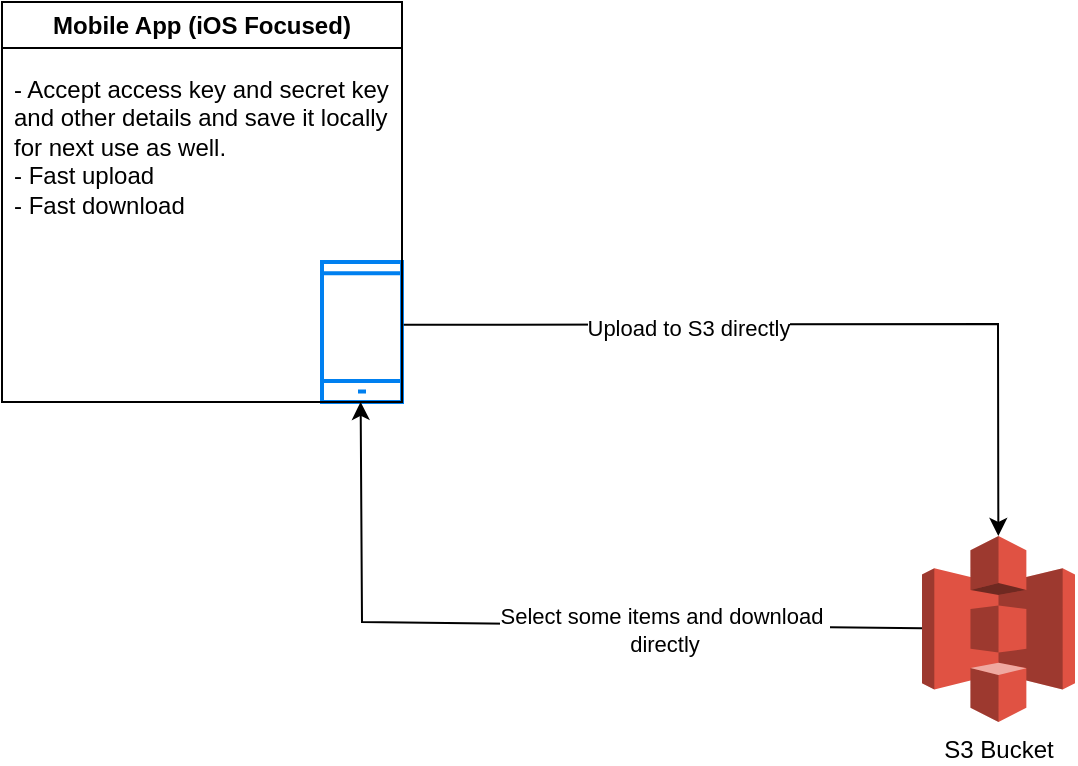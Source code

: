 <mxfile version="24.0.1" type="github">
  <diagram name="Page-1" id="aPnbpQnDHexMjiSY9RXR">
    <mxGraphModel dx="1513" dy="427" grid="1" gridSize="10" guides="1" tooltips="1" connect="1" arrows="1" fold="1" page="1" pageScale="1" pageWidth="850" pageHeight="1100" math="0" shadow="0">
      <root>
        <mxCell id="0" />
        <mxCell id="1" parent="0" />
        <mxCell id="y7g6OVNDeZIhhrAD-rWV-2" value="S3 Bucket" style="outlineConnect=0;dashed=0;verticalLabelPosition=bottom;verticalAlign=top;align=center;html=1;shape=mxgraph.aws3.s3;fillColor=#E05243;gradientColor=none;" vertex="1" parent="1">
          <mxGeometry x="420" y="307" width="76.5" height="93" as="geometry" />
        </mxCell>
        <mxCell id="y7g6OVNDeZIhhrAD-rWV-4" value="" style="html=1;verticalLabelPosition=bottom;align=center;labelBackgroundColor=#ffffff;verticalAlign=top;strokeWidth=2;strokeColor=#0080F0;shadow=0;dashed=0;shape=mxgraph.ios7.icons.smartphone;" vertex="1" parent="1">
          <mxGeometry x="120" y="170" width="40" height="70" as="geometry" />
        </mxCell>
        <mxCell id="y7g6OVNDeZIhhrAD-rWV-5" value="" style="endArrow=classic;html=1;rounded=0;exitX=1.021;exitY=0.449;exitDx=0;exitDy=0;exitPerimeter=0;" edge="1" parent="1" source="y7g6OVNDeZIhhrAD-rWV-4" target="y7g6OVNDeZIhhrAD-rWV-2">
          <mxGeometry width="50" height="50" relative="1" as="geometry">
            <mxPoint x="410" y="440" as="sourcePoint" />
            <mxPoint x="460" y="390" as="targetPoint" />
            <Array as="points">
              <mxPoint x="458" y="201" />
            </Array>
          </mxGeometry>
        </mxCell>
        <mxCell id="y7g6OVNDeZIhhrAD-rWV-6" value="Upload to S3 directly" style="edgeLabel;html=1;align=center;verticalAlign=middle;resizable=0;points=[];" vertex="1" connectable="0" parent="y7g6OVNDeZIhhrAD-rWV-5">
          <mxGeometry x="0.115" y="2" relative="1" as="geometry">
            <mxPoint x="-83" y="4" as="offset" />
          </mxGeometry>
        </mxCell>
        <mxCell id="y7g6OVNDeZIhhrAD-rWV-7" value="" style="endArrow=classic;html=1;rounded=0;entryX=0.483;entryY=0.999;entryDx=0;entryDy=0;entryPerimeter=0;" edge="1" parent="1" source="y7g6OVNDeZIhhrAD-rWV-2" target="y7g6OVNDeZIhhrAD-rWV-4">
          <mxGeometry width="50" height="50" relative="1" as="geometry">
            <mxPoint x="410" y="380" as="sourcePoint" />
            <mxPoint x="460" y="330" as="targetPoint" />
            <Array as="points">
              <mxPoint x="140" y="350" />
            </Array>
          </mxGeometry>
        </mxCell>
        <mxCell id="y7g6OVNDeZIhhrAD-rWV-8" value="Select some items and download&amp;nbsp;&lt;div&gt;directly&lt;/div&gt;" style="edgeLabel;html=1;align=center;verticalAlign=middle;resizable=0;points=[];" vertex="1" connectable="0" parent="y7g6OVNDeZIhhrAD-rWV-7">
          <mxGeometry x="-0.004" y="-3" relative="1" as="geometry">
            <mxPoint x="65" y="6" as="offset" />
          </mxGeometry>
        </mxCell>
        <mxCell id="y7g6OVNDeZIhhrAD-rWV-10" value="Mobile App (iOS Focused)" style="swimlane;whiteSpace=wrap;html=1;" vertex="1" parent="1">
          <mxGeometry x="-40" y="40" width="200" height="200" as="geometry" />
        </mxCell>
        <mxCell id="y7g6OVNDeZIhhrAD-rWV-14" value="- Accept access key and secret key and other details and save it locally for next use as well.&lt;div&gt;- Fast upload&lt;/div&gt;&lt;div&gt;- Fast download&lt;/div&gt;" style="text;strokeColor=none;fillColor=none;align=left;verticalAlign=top;spacingLeft=4;spacingRight=4;overflow=hidden;points=[[0,0.5],[1,0.5]];portConstraint=eastwest;rotatable=0;whiteSpace=wrap;html=1;" vertex="1" parent="y7g6OVNDeZIhhrAD-rWV-10">
          <mxGeometry y="30" width="200" height="100" as="geometry" />
        </mxCell>
      </root>
    </mxGraphModel>
  </diagram>
</mxfile>
